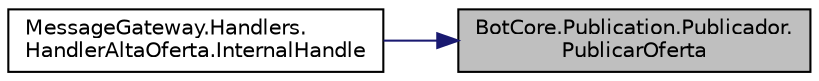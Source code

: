digraph "BotCore.Publication.Publicador.PublicarOferta"
{
 // INTERACTIVE_SVG=YES
 // LATEX_PDF_SIZE
  edge [fontname="Helvetica",fontsize="10",labelfontname="Helvetica",labelfontsize="10"];
  node [fontname="Helvetica",fontsize="10",shape=record];
  rankdir="RL";
  Node1 [label="BotCore.Publication.Publicador.\lPublicarOferta",height=0.2,width=0.4,color="black", fillcolor="grey75", style="filled", fontcolor="black",tooltip="Crea y persiste en memoria la publicación."];
  Node1 -> Node2 [dir="back",color="midnightblue",fontsize="10",style="solid",fontname="Helvetica"];
  Node2 [label="MessageGateway.Handlers.\lHandlerAltaOferta.InternalHandle",height=0.2,width=0.4,color="black", fillcolor="white", style="filled",URL="$classMessageGateway_1_1Handlers_1_1HandlerAltaOferta.html#ad48024d7a2fcfbcf9bff000e77630e17",tooltip="Internal handle que presenta un menu para ir completando la creacion de oferta. Delega tareas de crea..."];
}
